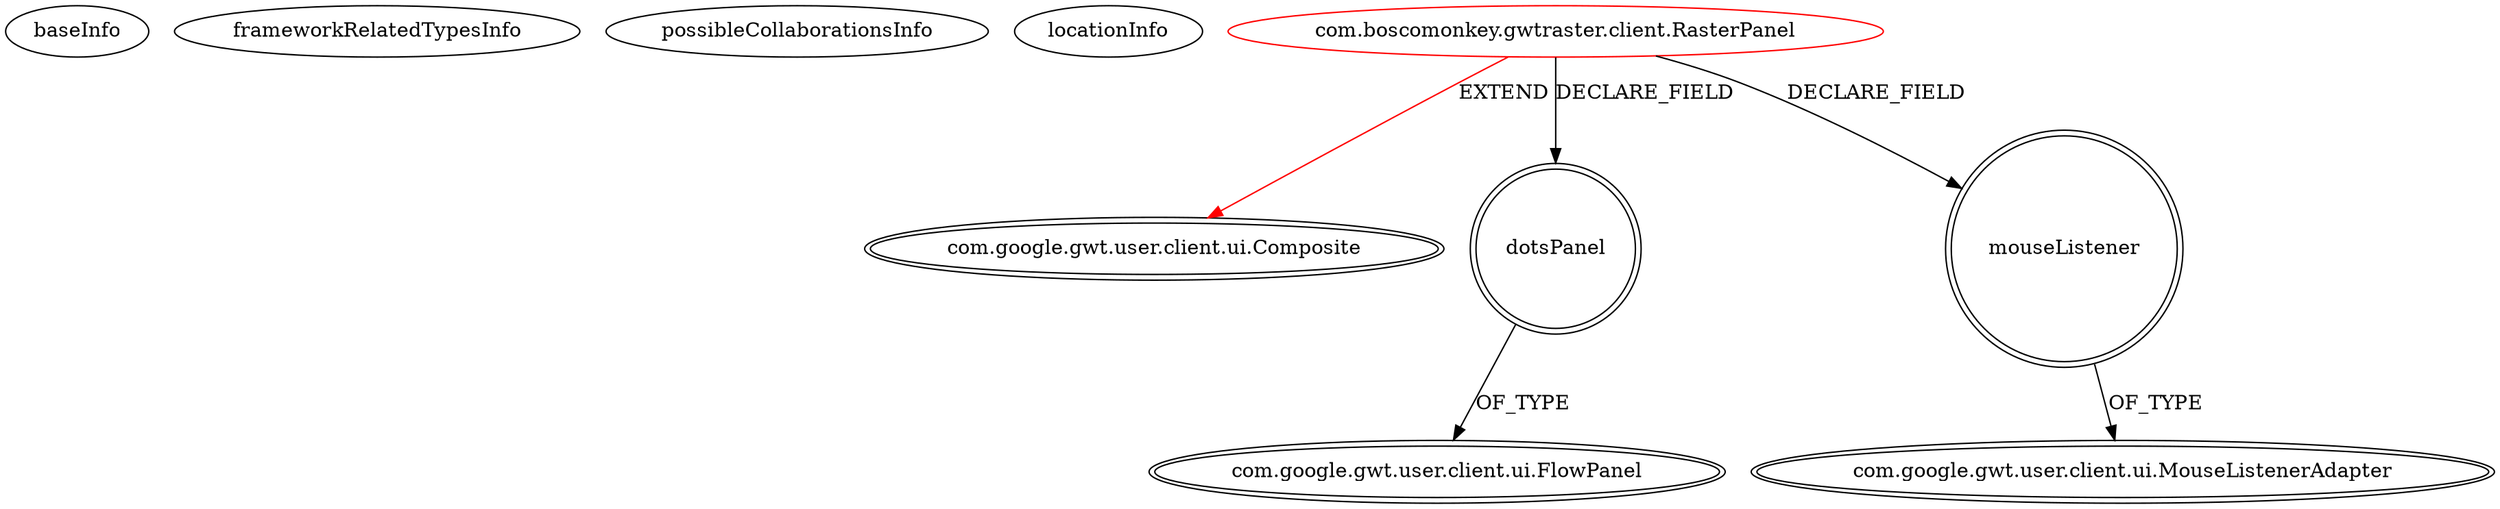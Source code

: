 digraph {
baseInfo[graphId=901,category="extension_graph",isAnonymous=false,possibleRelation=false]
frameworkRelatedTypesInfo[0="com.google.gwt.user.client.ui.Composite"]
possibleCollaborationsInfo[]
locationInfo[projectName="boscomonkey-gwt_raster_panel",filePath="/boscomonkey-gwt_raster_panel/gwt_raster_panel-master/src/com/boscomonkey/gwtraster/client/RasterPanel.java",contextSignature="RasterPanel",graphId="901"]
0[label="com.boscomonkey.gwtraster.client.RasterPanel",vertexType="ROOT_CLIENT_CLASS_DECLARATION",isFrameworkType=false,color=red]
1[label="com.google.gwt.user.client.ui.Composite",vertexType="FRAMEWORK_CLASS_TYPE",isFrameworkType=true,peripheries=2]
2[label="dotsPanel",vertexType="FIELD_DECLARATION",isFrameworkType=true,peripheries=2,shape=circle]
3[label="com.google.gwt.user.client.ui.FlowPanel",vertexType="FRAMEWORK_CLASS_TYPE",isFrameworkType=true,peripheries=2]
4[label="mouseListener",vertexType="FIELD_DECLARATION",isFrameworkType=true,peripheries=2,shape=circle]
5[label="com.google.gwt.user.client.ui.MouseListenerAdapter",vertexType="FRAMEWORK_CLASS_TYPE",isFrameworkType=true,peripheries=2]
0->1[label="EXTEND",color=red]
0->2[label="DECLARE_FIELD"]
2->3[label="OF_TYPE"]
0->4[label="DECLARE_FIELD"]
4->5[label="OF_TYPE"]
}
